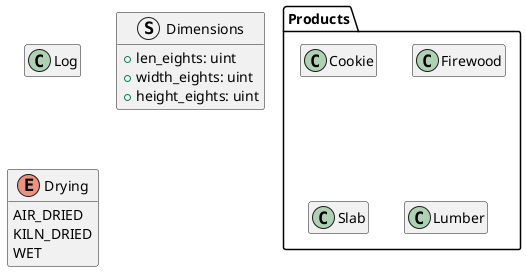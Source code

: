 @startuml types

hide empty members
class Log

package "Products" $product {
    class Cookie
    class Firewood
    class Slab
    class Lumber
}

struct Dimensions {
    +len_eights: uint
    +width_eights: uint
    +height_eights: uint
}

enum Drying {
    AIR_DRIED
    KILN_DRIED
    WET
}

@enduml